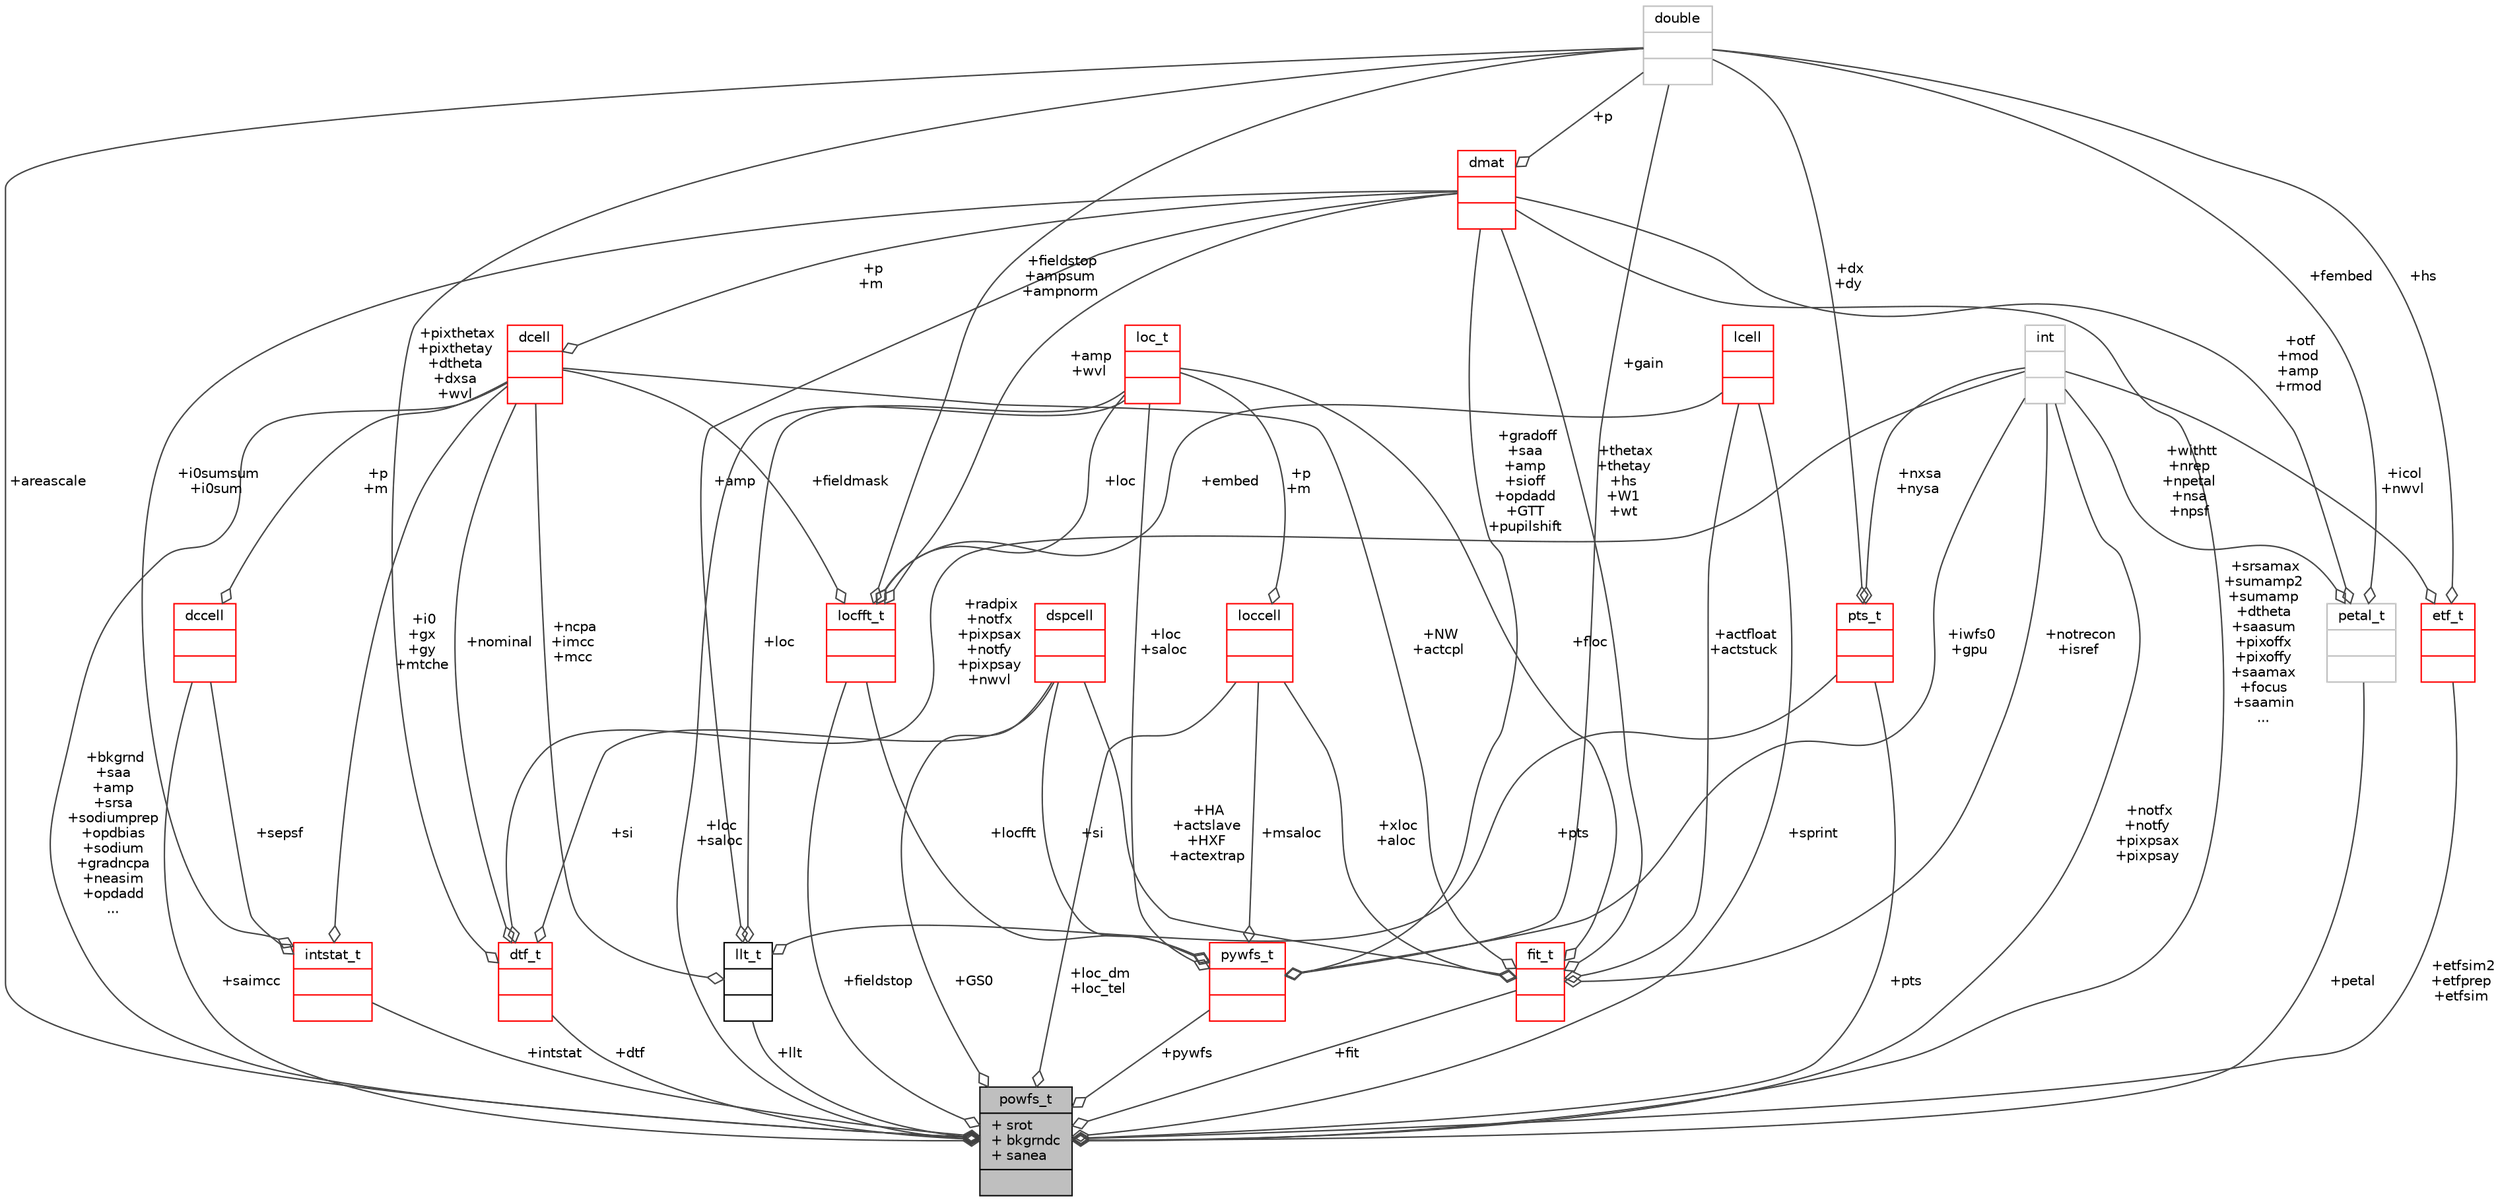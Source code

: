 digraph "powfs_t"
{
 // INTERACTIVE_SVG=YES
  bgcolor="transparent";
  edge [fontname="Helvetica",fontsize="10",labelfontname="Helvetica",labelfontsize="10"];
  node [fontname="Helvetica",fontsize="10",shape=record];
  Node70 [label="{powfs_t\n|+ srot\l+ bkgrndc\l+ sanea\l|}",height=0.2,width=0.4,color="black", fillcolor="grey75", style="filled", fontcolor="black"];
  Node71 -> Node70 [color="grey25",fontsize="10",style="solid",label=" +bkgrnd\n+saa\n+amp\n+srsa\n+sodiumprep\n+opdbias\n+sodium\n+gradncpa\n+neasim\n+opdadd\n..." ,arrowhead="odiamond",fontname="Helvetica"];
  Node71 [label="{dcell\n||}",height=0.2,width=0.4,color="red",URL="$type_8h.html#structdcell"];
  Node79 -> Node71 [color="grey25",fontsize="10",style="solid",label=" +p\n+m" ,arrowhead="odiamond",fontname="Helvetica"];
  Node79 [label="{dmat\n||}",height=0.2,width=0.4,color="red",URL="$type_8h.html#structdmat"];
  Node82 -> Node79 [color="grey25",fontsize="10",style="solid",label=" +p" ,arrowhead="odiamond",fontname="Helvetica"];
  Node82 [label="{double\n||}",height=0.2,width=0.4,color="grey75"];
  Node85 -> Node70 [color="grey25",fontsize="10",style="solid",label=" +loc_dm\n+loc_tel" ,arrowhead="odiamond",fontname="Helvetica"];
  Node85 [label="{loccell\n||}",height=0.2,width=0.4,color="red",URL="$type_8h.html#structloccell"];
  Node87 -> Node85 [color="grey25",fontsize="10",style="solid",label=" +p\n+m" ,arrowhead="odiamond",fontname="Helvetica"];
  Node87 [label="{loc_t\n||}",height=0.2,width=0.4,color="red",URL="$type_8h.html#structloc__t"];
  Node90 -> Node70 [color="grey25",fontsize="10",style="solid",label=" +petal" ,arrowhead="odiamond",fontname="Helvetica"];
  Node90 [label="{petal_t\n||}",height=0.2,width=0.4,color="grey75"];
  Node82 -> Node90 [color="grey25",fontsize="10",style="solid",label=" +fembed" ,arrowhead="odiamond",fontname="Helvetica"];
  Node74 -> Node90 [color="grey25",fontsize="10",style="solid",label=" +withtt\n+nrep\n+npetal\n+nsa\n+npsf" ,arrowhead="odiamond",fontname="Helvetica"];
  Node74 [label="{int\n||}",height=0.2,width=0.4,color="grey75"];
  Node79 -> Node90 [color="grey25",fontsize="10",style="solid",label=" +otf\n+mod\n+amp\n+rmod" ,arrowhead="odiamond",fontname="Helvetica"];
  Node93 -> Node70 [color="grey25",fontsize="10",style="solid",label=" +GS0" ,arrowhead="odiamond",fontname="Helvetica"];
  Node93 [label="{dspcell\n||}",height=0.2,width=0.4,color="red",URL="$type_8h.html#structdspcell"];
  Node94 -> Node70 [color="grey25",fontsize="10",style="solid",label=" +saimcc" ,arrowhead="odiamond",fontname="Helvetica"];
  Node94 [label="{dccell\n||}",height=0.2,width=0.4,color="red",URL="$type_8h.html#structdccell"];
  Node71 -> Node94 [color="grey25",fontsize="10",style="solid",label=" +p\n+m" ,arrowhead="odiamond",fontname="Helvetica"];
  Node95 -> Node70 [color="grey25",fontsize="10",style="solid",label=" +llt" ,arrowhead="odiamond",fontname="Helvetica"];
  Node95 [label="{llt_t\n||}",height=0.2,width=0.4,color="black",URL="$maos_2types_8h.html#structllt__t"];
  Node71 -> Node95 [color="grey25",fontsize="10",style="solid",label=" +ncpa\n+imcc\n+mcc" ,arrowhead="odiamond",fontname="Helvetica"];
  Node79 -> Node95 [color="grey25",fontsize="10",style="solid",label=" +amp" ,arrowhead="odiamond",fontname="Helvetica"];
  Node96 -> Node95 [color="grey25",fontsize="10",style="solid",label=" +pts" ,arrowhead="odiamond",fontname="Helvetica"];
  Node96 [label="{pts_t\n||}",height=0.2,width=0.4,color="red",URL="$type_8h.html#structpts__t"];
  Node82 -> Node96 [color="grey25",fontsize="10",style="solid",label=" +dx\n+dy" ,arrowhead="odiamond",fontname="Helvetica"];
  Node74 -> Node96 [color="grey25",fontsize="10",style="solid",label=" +nxsa\n+nysa" ,arrowhead="odiamond",fontname="Helvetica"];
  Node87 -> Node95 [color="grey25",fontsize="10",style="solid",label=" +loc" ,arrowhead="odiamond",fontname="Helvetica"];
  Node82 -> Node70 [color="grey25",fontsize="10",style="solid",label=" +areascale" ,arrowhead="odiamond",fontname="Helvetica"];
  Node98 -> Node70 [color="grey25",fontsize="10",style="solid",label=" +pywfs" ,arrowhead="odiamond",fontname="Helvetica"];
  Node98 [label="{pywfs_t\n||}",height=0.2,width=0.4,color="red",URL="$pywfs_8h.html#structpywfs__t"];
  Node85 -> Node98 [color="grey25",fontsize="10",style="solid",label=" +msaloc" ,arrowhead="odiamond",fontname="Helvetica"];
  Node93 -> Node98 [color="grey25",fontsize="10",style="solid",label=" +si" ,arrowhead="odiamond",fontname="Helvetica"];
  Node82 -> Node98 [color="grey25",fontsize="10",style="solid",label=" +gain" ,arrowhead="odiamond",fontname="Helvetica"];
  Node100 -> Node98 [color="grey25",fontsize="10",style="solid",label=" +locfft" ,arrowhead="odiamond",fontname="Helvetica"];
  Node100 [label="{locfft_t\n||}",height=0.2,width=0.4,color="red",URL="$locfft_8h.html#structlocfft__t"];
  Node71 -> Node100 [color="grey25",fontsize="10",style="solid",label=" +fieldmask" ,arrowhead="odiamond",fontname="Helvetica"];
  Node82 -> Node100 [color="grey25",fontsize="10",style="solid",label=" +fieldstop\n+ampsum\n+ampnorm" ,arrowhead="odiamond",fontname="Helvetica"];
  Node101 -> Node100 [color="grey25",fontsize="10",style="solid",label=" +embed" ,arrowhead="odiamond",fontname="Helvetica"];
  Node101 [label="{lcell\n||}",height=0.2,width=0.4,color="red",URL="$type_8h.html#structlcell"];
  Node79 -> Node100 [color="grey25",fontsize="10",style="solid",label=" +amp\n+wvl" ,arrowhead="odiamond",fontname="Helvetica"];
  Node87 -> Node100 [color="grey25",fontsize="10",style="solid",label=" +loc" ,arrowhead="odiamond",fontname="Helvetica"];
  Node74 -> Node98 [color="grey25",fontsize="10",style="solid",label=" +iwfs0\n+gpu" ,arrowhead="odiamond",fontname="Helvetica"];
  Node79 -> Node98 [color="grey25",fontsize="10",style="solid",label=" +gradoff\n+saa\n+amp\n+sioff\n+opdadd\n+GTT\n+pupilshift" ,arrowhead="odiamond",fontname="Helvetica"];
  Node87 -> Node98 [color="grey25",fontsize="10",style="solid",label=" +loc\n+saloc" ,arrowhead="odiamond",fontname="Helvetica"];
  Node105 -> Node70 [color="grey25",fontsize="10",style="solid",label=" +dtf" ,arrowhead="odiamond",fontname="Helvetica"];
  Node105 [label="{dtf_t\n||}",height=0.2,width=0.4,color="red",URL="$mkdtf_8h.html#structdtf__t"];
  Node71 -> Node105 [color="grey25",fontsize="10",style="solid",label=" +nominal" ,arrowhead="odiamond",fontname="Helvetica"];
  Node93 -> Node105 [color="grey25",fontsize="10",style="solid",label=" +si" ,arrowhead="odiamond",fontname="Helvetica"];
  Node82 -> Node105 [color="grey25",fontsize="10",style="solid",label=" +pixthetax\n+pixthetay\n+dtheta\n+dxsa\n+wvl" ,arrowhead="odiamond",fontname="Helvetica"];
  Node74 -> Node105 [color="grey25",fontsize="10",style="solid",label=" +radpix\n+notfx\n+pixpsax\n+notfy\n+pixpsay\n+nwvl" ,arrowhead="odiamond",fontname="Helvetica"];
  Node106 -> Node70 [color="grey25",fontsize="10",style="solid",label=" +etfsim2\n+etfprep\n+etfsim" ,arrowhead="odiamond",fontname="Helvetica"];
  Node106 [label="{etf_t\n||}",height=0.2,width=0.4,color="red",URL="$mkdtf_8h.html#structetf__t"];
  Node82 -> Node106 [color="grey25",fontsize="10",style="solid",label=" +hs" ,arrowhead="odiamond",fontname="Helvetica"];
  Node74 -> Node106 [color="grey25",fontsize="10",style="solid",label=" +icol\n+nwvl" ,arrowhead="odiamond",fontname="Helvetica"];
  Node107 -> Node70 [color="grey25",fontsize="10",style="solid",label=" +intstat" ,arrowhead="odiamond",fontname="Helvetica"];
  Node107 [label="{intstat_t\n||}",height=0.2,width=0.4,color="red",URL="$maos_2types_8h.html#structintstat__t"];
  Node71 -> Node107 [color="grey25",fontsize="10",style="solid",label=" +i0\n+gx\n+gy\n+mtche" ,arrowhead="odiamond",fontname="Helvetica"];
  Node94 -> Node107 [color="grey25",fontsize="10",style="solid",label=" +sepsf" ,arrowhead="odiamond",fontname="Helvetica"];
  Node79 -> Node107 [color="grey25",fontsize="10",style="solid",label=" +i0sumsum\n+i0sum" ,arrowhead="odiamond",fontname="Helvetica"];
  Node101 -> Node70 [color="grey25",fontsize="10",style="solid",label=" +sprint" ,arrowhead="odiamond",fontname="Helvetica"];
  Node100 -> Node70 [color="grey25",fontsize="10",style="solid",label=" +fieldstop" ,arrowhead="odiamond",fontname="Helvetica"];
  Node74 -> Node70 [color="grey25",fontsize="10",style="solid",label=" +notfx\n+notfy\n+pixpsax\n+pixpsay" ,arrowhead="odiamond",fontname="Helvetica"];
  Node79 -> Node70 [color="grey25",fontsize="10",style="solid",label=" +srsamax\n+sumamp2\n+sumamp\n+dtheta\n+saasum\n+pixoffx\n+pixoffy\n+saamax\n+focus\n+saamin\n..." ,arrowhead="odiamond",fontname="Helvetica"];
  Node96 -> Node70 [color="grey25",fontsize="10",style="solid",label=" +pts" ,arrowhead="odiamond",fontname="Helvetica"];
  Node109 -> Node70 [color="grey25",fontsize="10",style="solid",label=" +fit" ,arrowhead="odiamond",fontname="Helvetica"];
  Node109 [label="{fit_t\n||}",height=0.2,width=0.4,color="red",URL="$maos_2types_8h.html#structfit__t"];
  Node71 -> Node109 [color="grey25",fontsize="10",style="solid",label=" +NW\n+actcpl" ,arrowhead="odiamond",fontname="Helvetica"];
  Node85 -> Node109 [color="grey25",fontsize="10",style="solid",label=" +xloc\n+aloc" ,arrowhead="odiamond",fontname="Helvetica"];
  Node93 -> Node109 [color="grey25",fontsize="10",style="solid",label=" +HA\n+actslave\n+HXF\n+actextrap" ,arrowhead="odiamond",fontname="Helvetica"];
  Node101 -> Node109 [color="grey25",fontsize="10",style="solid",label=" +actfloat\n+actstuck" ,arrowhead="odiamond",fontname="Helvetica"];
  Node74 -> Node109 [color="grey25",fontsize="10",style="solid",label=" +notrecon\n+isref" ,arrowhead="odiamond",fontname="Helvetica"];
  Node79 -> Node109 [color="grey25",fontsize="10",style="solid",label=" +thetax\n+thetay\n+hs\n+W1\n+wt" ,arrowhead="odiamond",fontname="Helvetica"];
  Node87 -> Node109 [color="grey25",fontsize="10",style="solid",label=" +floc" ,arrowhead="odiamond",fontname="Helvetica"];
  Node87 -> Node70 [color="grey25",fontsize="10",style="solid",label=" +loc\n+saloc" ,arrowhead="odiamond",fontname="Helvetica"];
}
